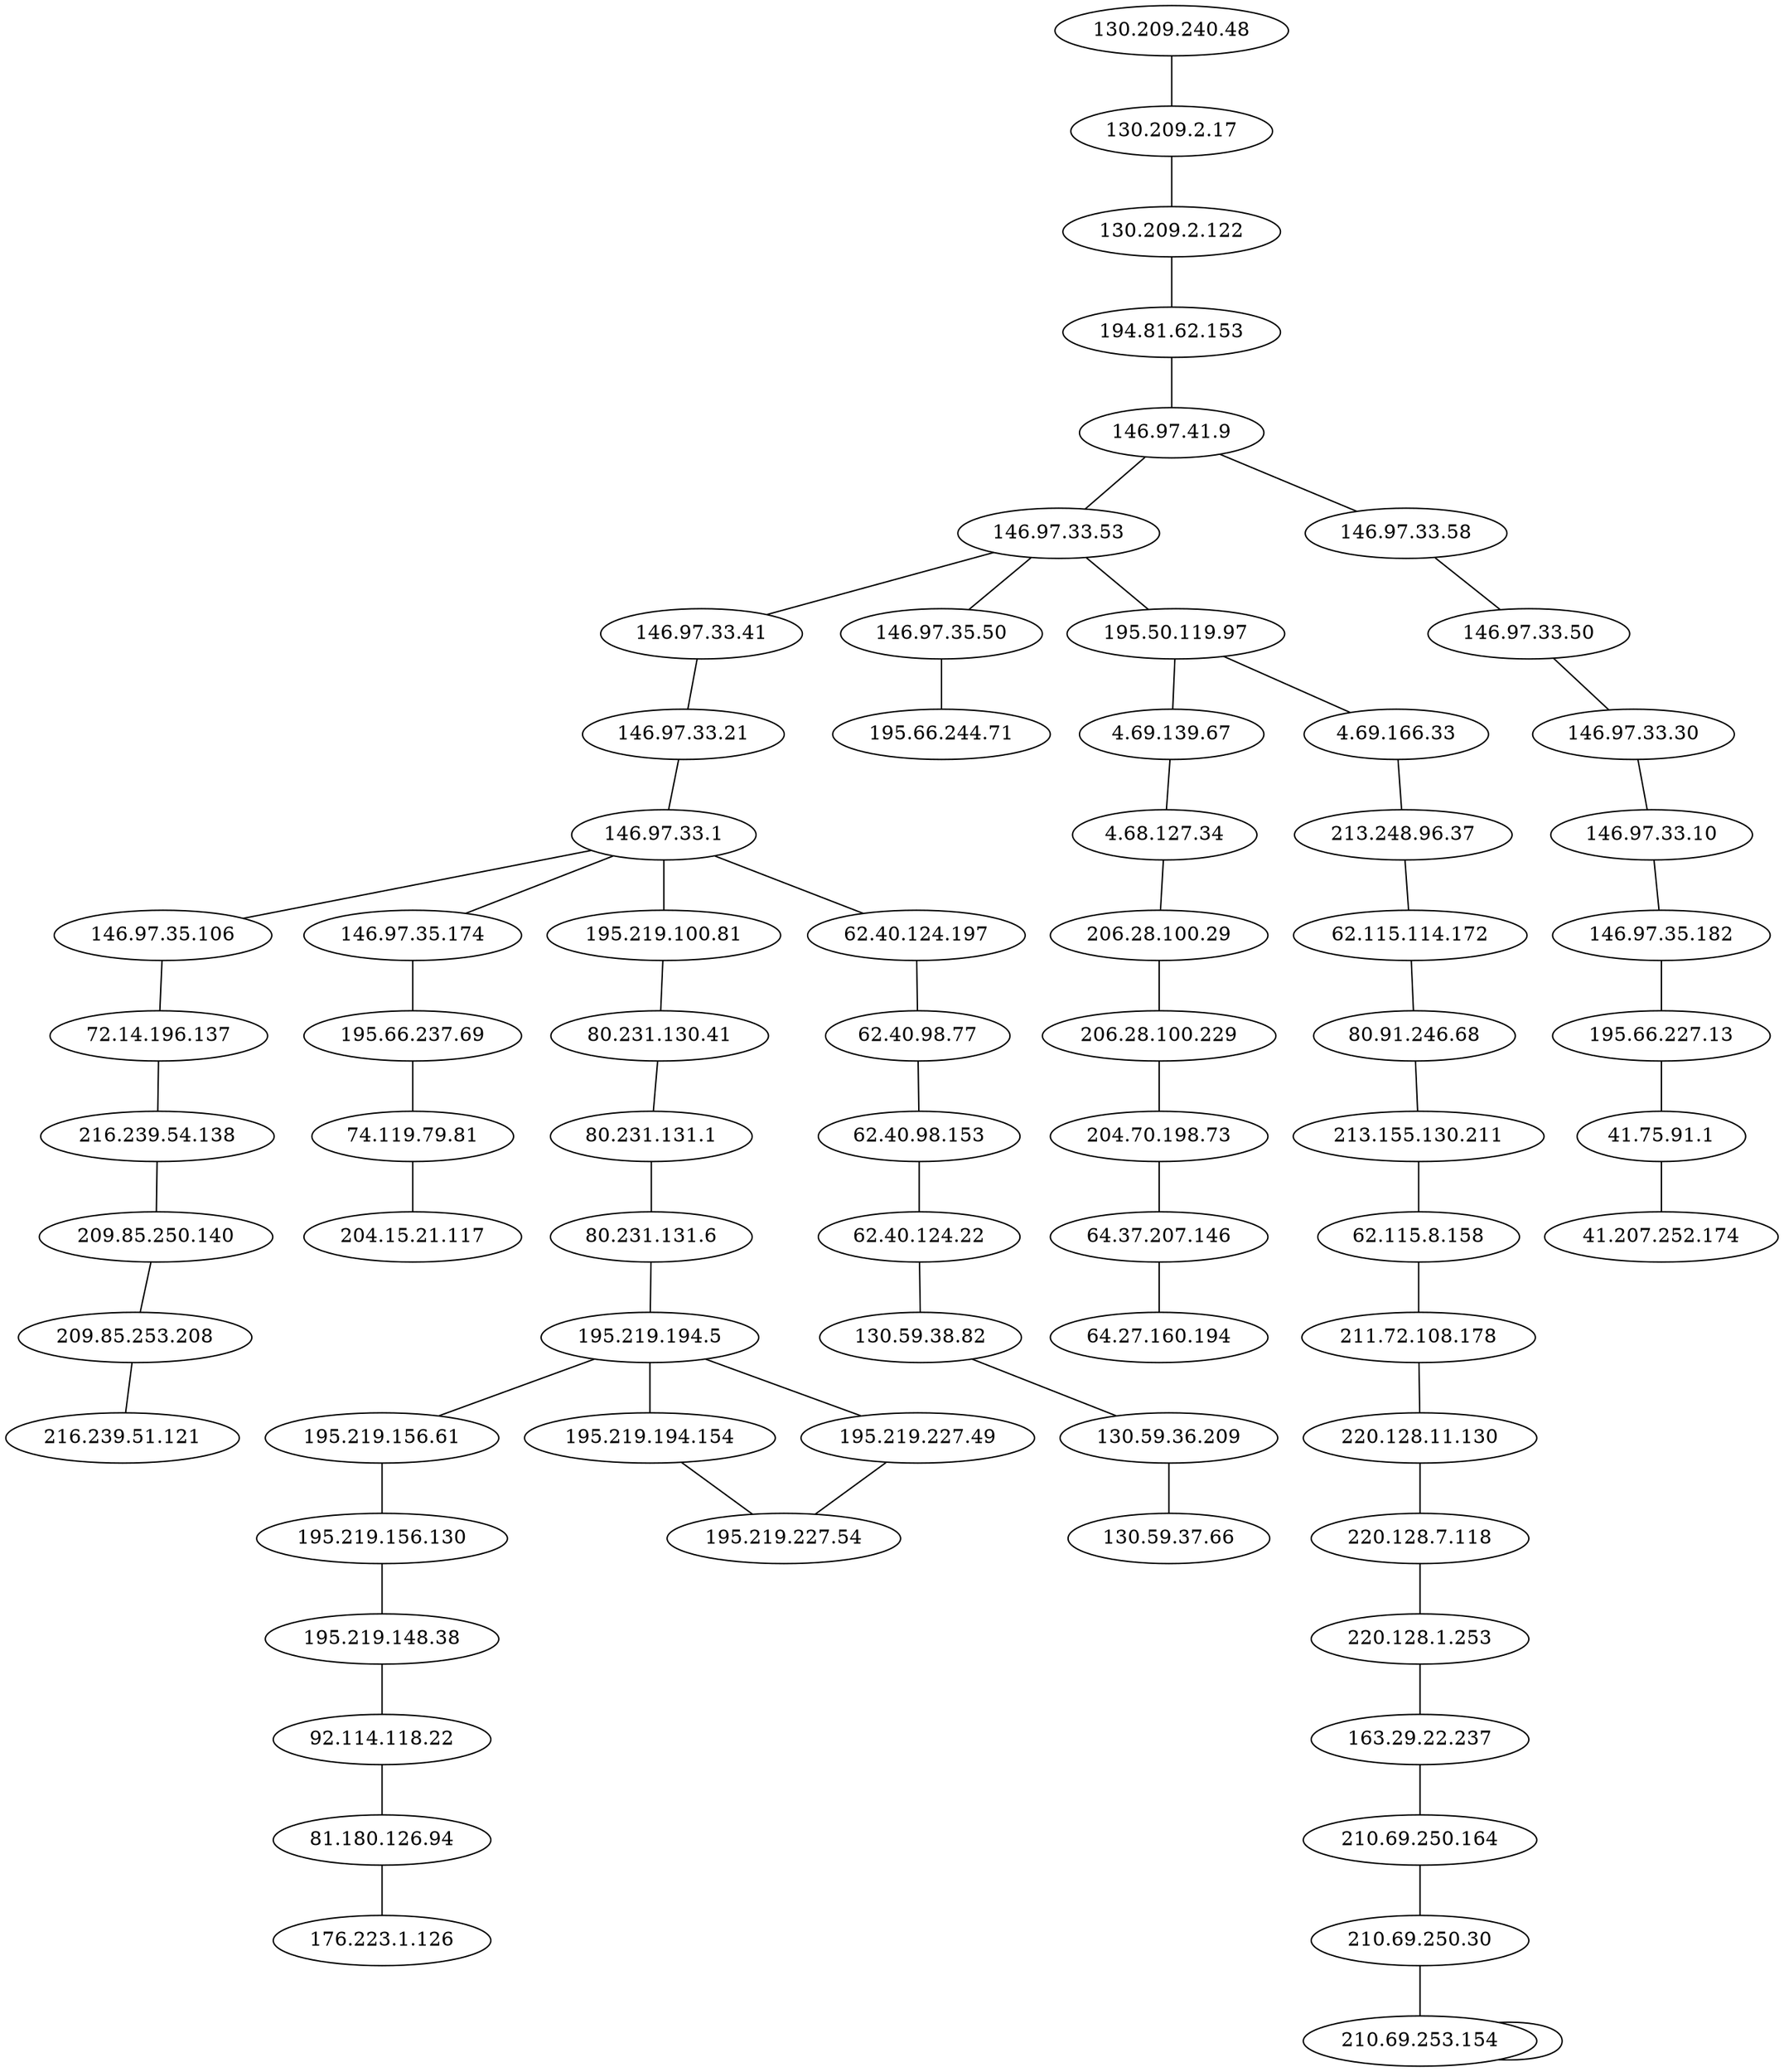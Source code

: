 graph routertopology {
"130.209.2.122" -- "194.81.62.153"
"130.209.2.17" -- "130.209.2.122"
"130.209.240.48" -- "130.209.2.17"
"130.59.36.209" -- "130.59.37.66"
"130.59.38.82" -- "130.59.36.209"
"146.97.33.10" -- "146.97.35.182"
"146.97.33.1" -- "146.97.35.106"
"146.97.33.1" -- "146.97.35.174"
"146.97.33.1" -- "195.219.100.81"
"146.97.33.1" -- "62.40.124.197"
"146.97.33.21" -- "146.97.33.1"
"146.97.33.30" -- "146.97.33.10"
"146.97.33.41" -- "146.97.33.21"
"146.97.33.50" -- "146.97.33.30"
"146.97.33.53" -- "146.97.33.41"
"146.97.33.53" -- "146.97.35.50"
"146.97.33.53" -- "195.50.119.97"
"146.97.33.58" -- "146.97.33.50"
"146.97.35.106" -- "72.14.196.137"
"146.97.35.174" -- "195.66.237.69"
"146.97.35.182" -- "195.66.227.13"
"146.97.35.50" -- "195.66.244.71"
"146.97.41.9" -- "146.97.33.53"
"146.97.41.9" -- "146.97.33.58"
"163.29.22.237" -- "210.69.250.164"
"194.81.62.153" -- "146.97.41.9"
"195.219.100.81" -- "80.231.130.41"
"195.219.148.38" -- "92.114.118.22"
"195.219.156.130" -- "195.219.148.38"
"195.219.156.61" -- "195.219.156.130"
"195.219.194.154" -- "195.219.227.54"
"195.219.194.5" -- "195.219.156.61"
"195.219.194.5" -- "195.219.194.154"
"195.219.194.5" -- "195.219.227.49"
"195.219.227.49" -- "195.219.227.54"
"195.50.119.97" -- "4.69.139.67"
"195.50.119.97" -- "4.69.166.33"
"195.66.227.13" -- "41.75.91.1"
"195.66.237.69" -- "74.119.79.81"
"204.70.198.73" -- "64.37.207.146"
"206.28.100.229" -- "204.70.198.73"
"206.28.100.29" -- "206.28.100.229"
"209.85.250.140" -- "209.85.253.208"
"209.85.253.208" -- "216.239.51.121"
"210.69.250.164" -- "210.69.250.30"
"210.69.250.30" -- "210.69.253.154"
"210.69.253.154" -- "210.69.253.154"
"211.72.108.178" -- "220.128.11.130"
"213.155.130.211" -- "62.115.8.158"
"213.248.96.37" -- "62.115.114.172"
"216.239.54.138" -- "209.85.250.140"
"220.128.11.130" -- "220.128.7.118"
"220.128.1.253" -- "163.29.22.237"
"220.128.7.118" -- "220.128.1.253"
"41.75.91.1" -- "41.207.252.174"
"4.68.127.34" -- "206.28.100.29"
"4.69.139.67" -- "4.68.127.34"
"4.69.166.33" -- "213.248.96.37"
"62.115.114.172" -- "80.91.246.68"
"62.115.8.158" -- "211.72.108.178"
"62.40.124.197" -- "62.40.98.77"
"62.40.124.22" -- "130.59.38.82"
"62.40.98.153" -- "62.40.124.22"
"62.40.98.77" -- "62.40.98.153"
"64.37.207.146" -- "64.27.160.194"
"72.14.196.137" -- "216.239.54.138"
"74.119.79.81" -- "204.15.21.117"
"80.231.130.41" -- "80.231.131.1"
"80.231.131.1" -- "80.231.131.6"
"80.231.131.6" -- "195.219.194.5"
"80.91.246.68" -- "213.155.130.211"
"81.180.126.94" -- "176.223.1.126"
"92.114.118.22" -- "81.180.126.94"
}
